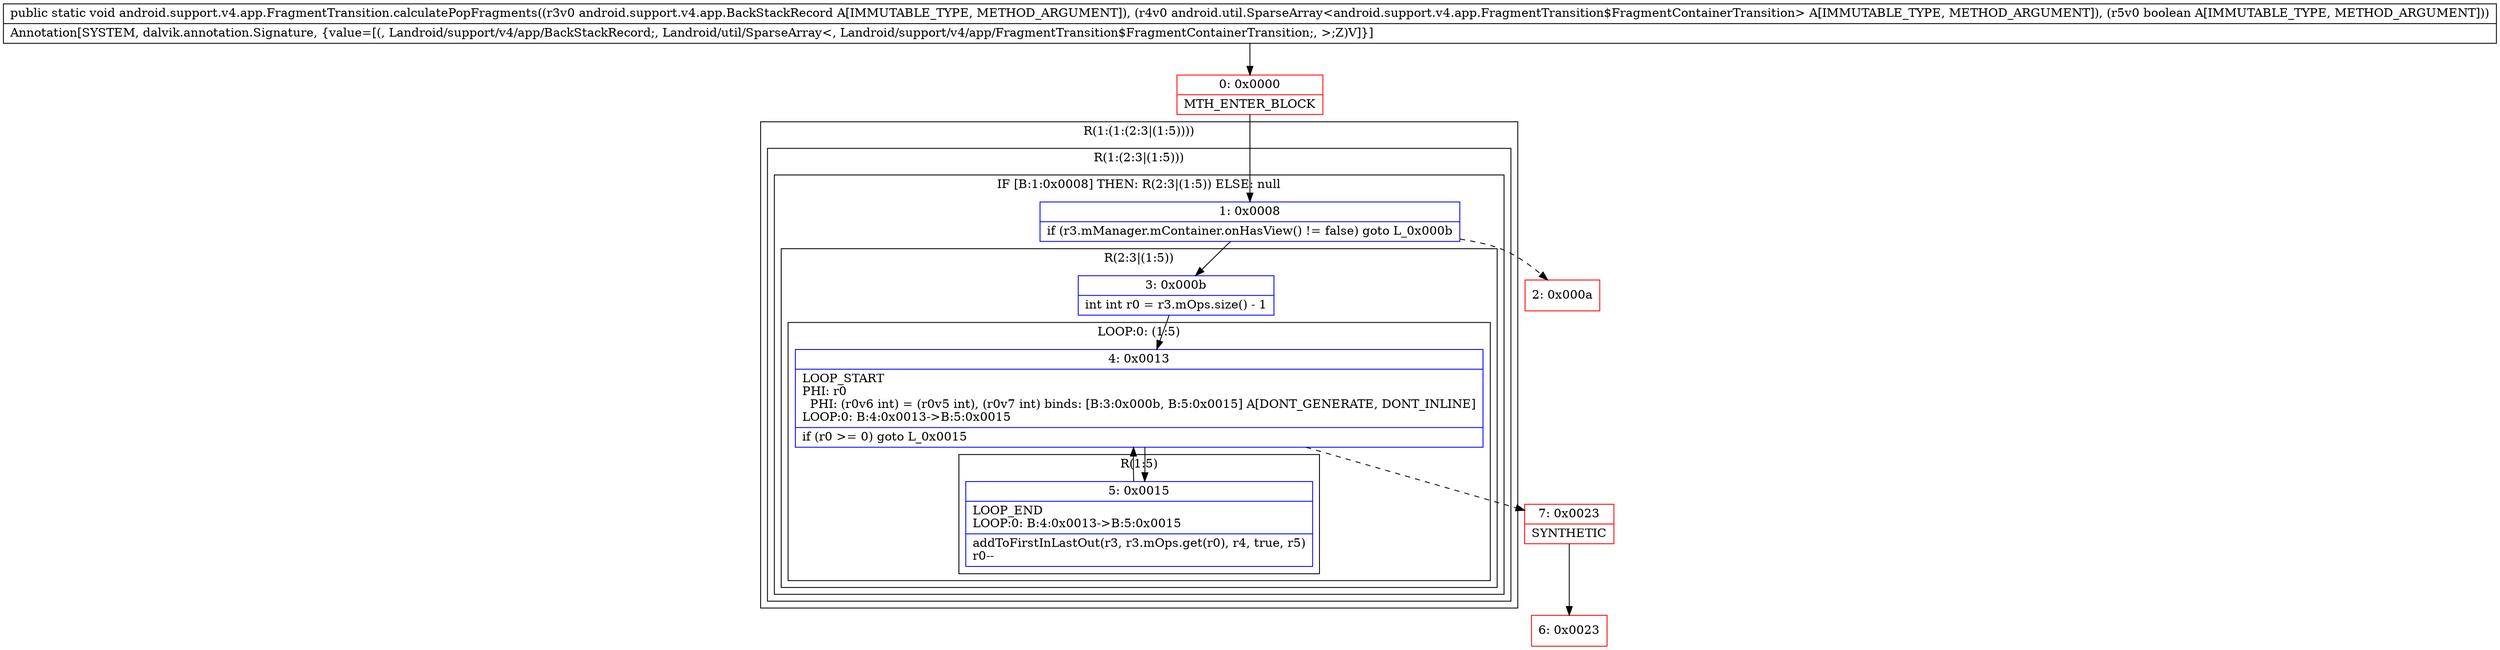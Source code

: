 digraph "CFG forandroid.support.v4.app.FragmentTransition.calculatePopFragments(Landroid\/support\/v4\/app\/BackStackRecord;Landroid\/util\/SparseArray;Z)V" {
subgraph cluster_Region_1749455194 {
label = "R(1:(1:(2:3|(1:5))))";
node [shape=record,color=blue];
subgraph cluster_Region_1762298674 {
label = "R(1:(2:3|(1:5)))";
node [shape=record,color=blue];
subgraph cluster_IfRegion_1437790843 {
label = "IF [B:1:0x0008] THEN: R(2:3|(1:5)) ELSE: null";
node [shape=record,color=blue];
Node_1 [shape=record,label="{1\:\ 0x0008|if (r3.mManager.mContainer.onHasView() != false) goto L_0x000b\l}"];
subgraph cluster_Region_424674892 {
label = "R(2:3|(1:5))";
node [shape=record,color=blue];
Node_3 [shape=record,label="{3\:\ 0x000b|int int r0 = r3.mOps.size() \- 1\l}"];
subgraph cluster_LoopRegion_653526970 {
label = "LOOP:0: (1:5)";
node [shape=record,color=blue];
Node_4 [shape=record,label="{4\:\ 0x0013|LOOP_START\lPHI: r0 \l  PHI: (r0v6 int) = (r0v5 int), (r0v7 int) binds: [B:3:0x000b, B:5:0x0015] A[DONT_GENERATE, DONT_INLINE]\lLOOP:0: B:4:0x0013\-\>B:5:0x0015\l|if (r0 \>= 0) goto L_0x0015\l}"];
subgraph cluster_Region_758480230 {
label = "R(1:5)";
node [shape=record,color=blue];
Node_5 [shape=record,label="{5\:\ 0x0015|LOOP_END\lLOOP:0: B:4:0x0013\-\>B:5:0x0015\l|addToFirstInLastOut(r3, r3.mOps.get(r0), r4, true, r5)\lr0\-\-\l}"];
}
}
}
}
}
}
Node_0 [shape=record,color=red,label="{0\:\ 0x0000|MTH_ENTER_BLOCK\l}"];
Node_2 [shape=record,color=red,label="{2\:\ 0x000a}"];
Node_6 [shape=record,color=red,label="{6\:\ 0x0023}"];
Node_7 [shape=record,color=red,label="{7\:\ 0x0023|SYNTHETIC\l}"];
MethodNode[shape=record,label="{public static void android.support.v4.app.FragmentTransition.calculatePopFragments((r3v0 android.support.v4.app.BackStackRecord A[IMMUTABLE_TYPE, METHOD_ARGUMENT]), (r4v0 android.util.SparseArray\<android.support.v4.app.FragmentTransition$FragmentContainerTransition\> A[IMMUTABLE_TYPE, METHOD_ARGUMENT]), (r5v0 boolean A[IMMUTABLE_TYPE, METHOD_ARGUMENT]))  | Annotation[SYSTEM, dalvik.annotation.Signature, \{value=[(, Landroid\/support\/v4\/app\/BackStackRecord;, Landroid\/util\/SparseArray\<, Landroid\/support\/v4\/app\/FragmentTransition$FragmentContainerTransition;, \>;Z)V]\}]\l}"];
MethodNode -> Node_0;
Node_1 -> Node_2[style=dashed];
Node_1 -> Node_3;
Node_3 -> Node_4;
Node_4 -> Node_5;
Node_4 -> Node_7[style=dashed];
Node_5 -> Node_4;
Node_0 -> Node_1;
Node_7 -> Node_6;
}

